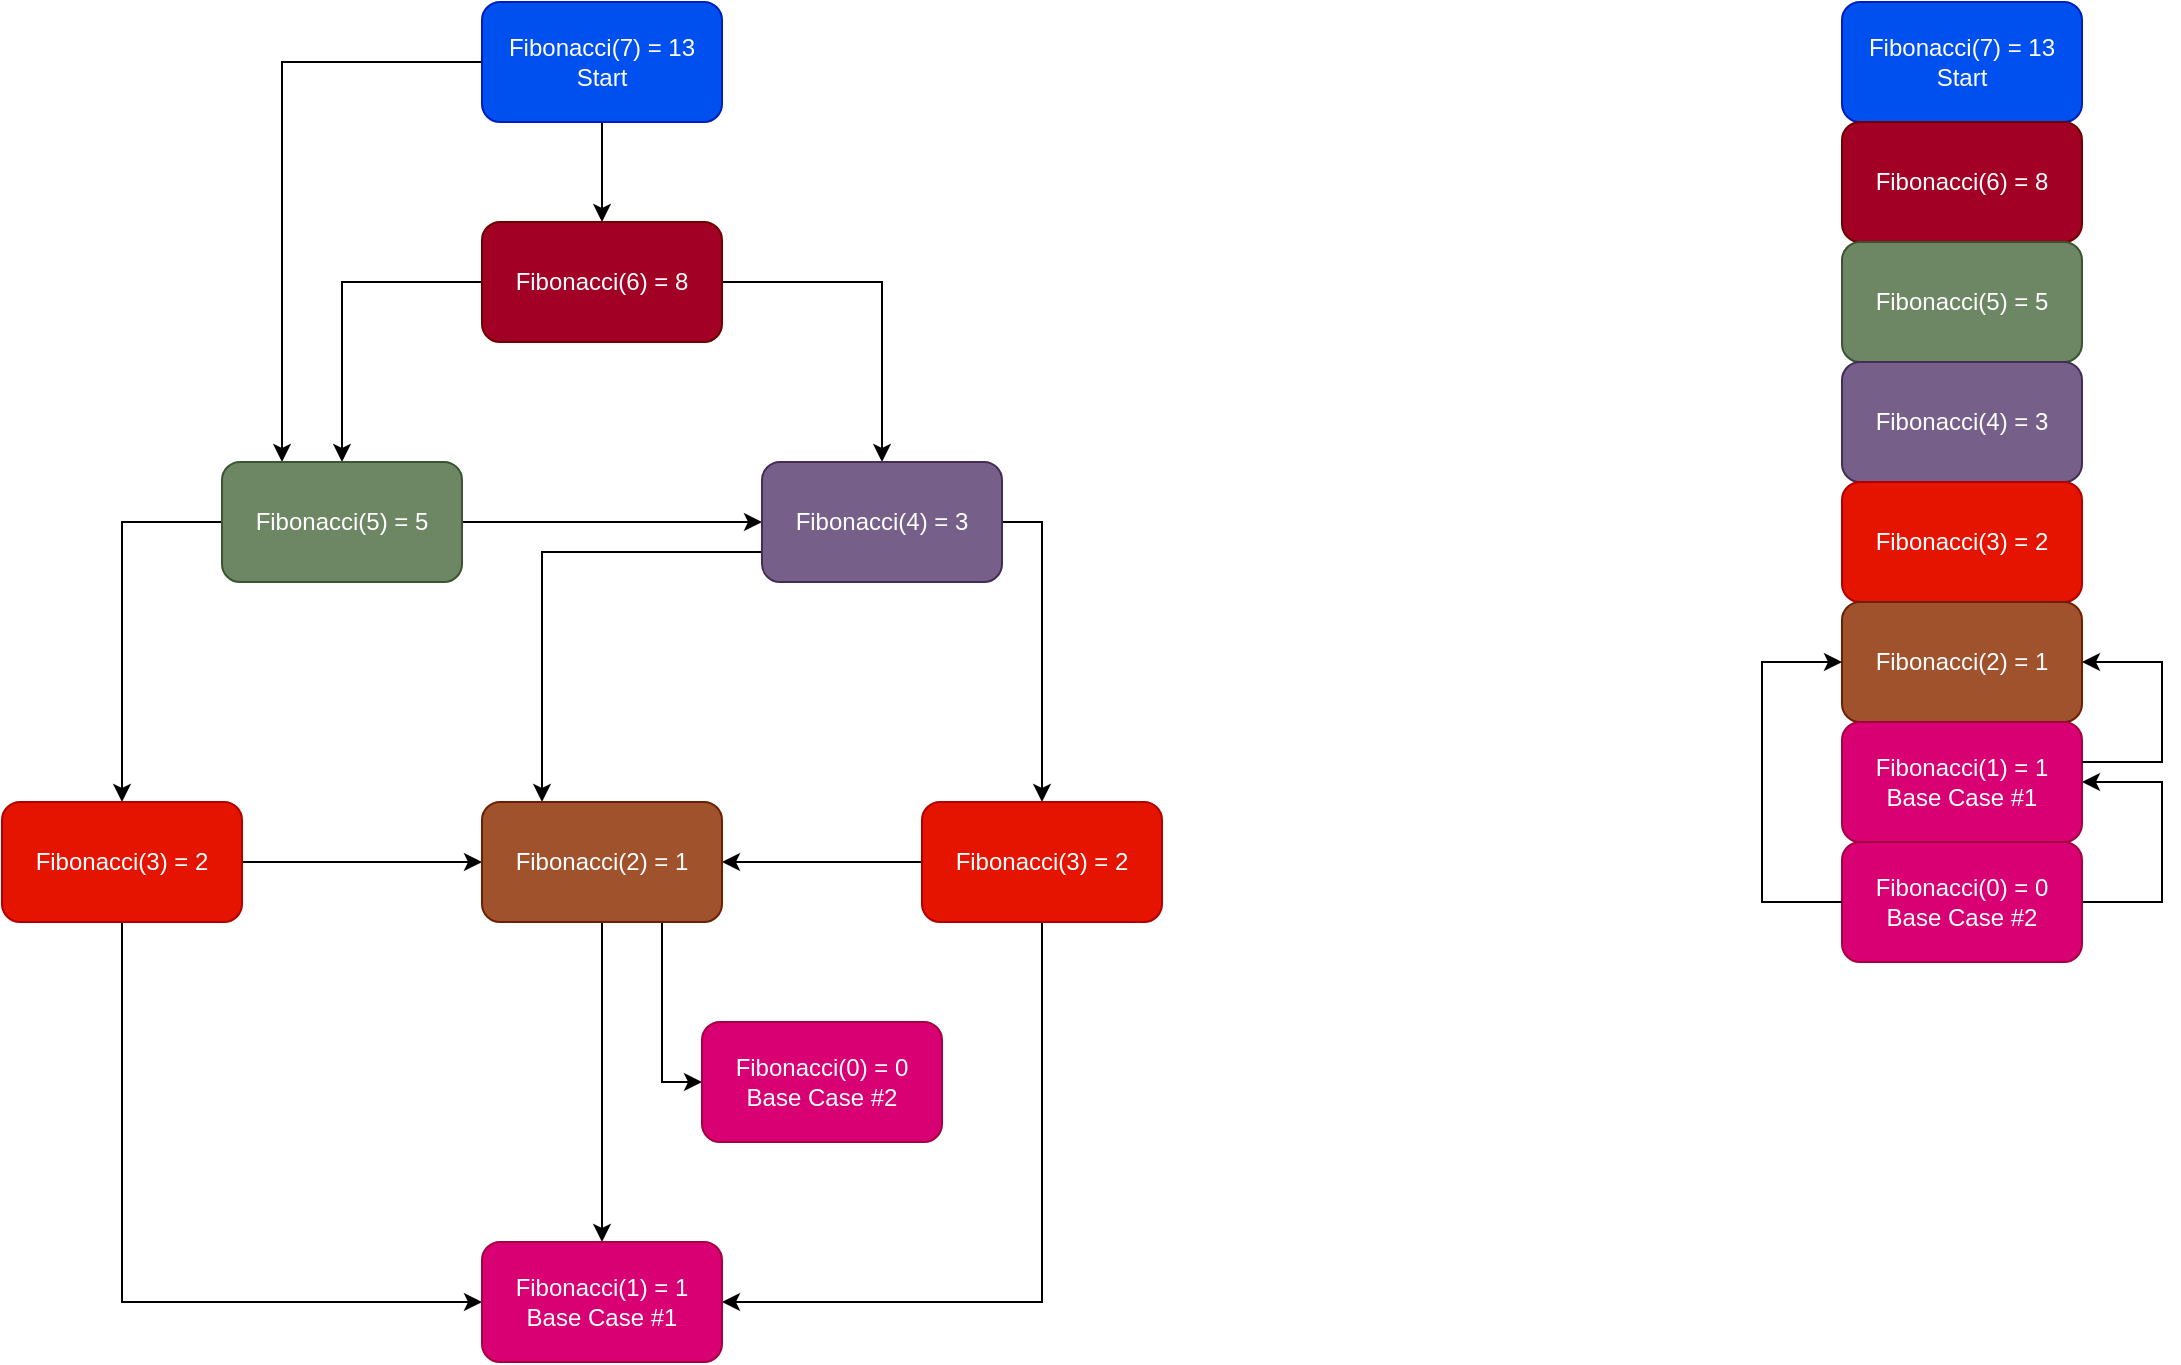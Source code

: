 <mxfile version="26.2.14">
  <diagram name="Page-1" id="BV2Toivya-iVQfulzFhg">
    <mxGraphModel dx="1861" dy="758" grid="1" gridSize="10" guides="1" tooltips="1" connect="1" arrows="1" fold="1" page="1" pageScale="1" pageWidth="850" pageHeight="1100" math="0" shadow="0">
      <root>
        <mxCell id="0" />
        <mxCell id="1" parent="0" />
        <mxCell id="wzGg7VeKgRd6MsMGrwRr-43" style="edgeStyle=orthogonalEdgeStyle;rounded=0;orthogonalLoop=1;jettySize=auto;html=1;entryX=0.25;entryY=0;entryDx=0;entryDy=0;" edge="1" parent="1" source="wzGg7VeKgRd6MsMGrwRr-2" target="wzGg7VeKgRd6MsMGrwRr-5">
          <mxGeometry relative="1" as="geometry" />
        </mxCell>
        <mxCell id="wzGg7VeKgRd6MsMGrwRr-48" value="" style="edgeStyle=orthogonalEdgeStyle;rounded=0;orthogonalLoop=1;jettySize=auto;html=1;" edge="1" parent="1" source="wzGg7VeKgRd6MsMGrwRr-2" target="wzGg7VeKgRd6MsMGrwRr-3">
          <mxGeometry relative="1" as="geometry" />
        </mxCell>
        <mxCell id="wzGg7VeKgRd6MsMGrwRr-2" value="Fibonacci(7) = 13&lt;div&gt;Start&lt;/div&gt;" style="rounded=1;whiteSpace=wrap;html=1;fillColor=#0050ef;fontColor=#ffffff;strokeColor=#001DBC;" vertex="1" parent="1">
          <mxGeometry x="150" y="50" width="120" height="60" as="geometry" />
        </mxCell>
        <mxCell id="wzGg7VeKgRd6MsMGrwRr-8" style="edgeStyle=orthogonalEdgeStyle;rounded=0;orthogonalLoop=1;jettySize=auto;html=1;exitX=1;exitY=0.5;exitDx=0;exitDy=0;entryX=0.5;entryY=0;entryDx=0;entryDy=0;" edge="1" parent="1" source="wzGg7VeKgRd6MsMGrwRr-3" target="wzGg7VeKgRd6MsMGrwRr-6">
          <mxGeometry relative="1" as="geometry" />
        </mxCell>
        <mxCell id="wzGg7VeKgRd6MsMGrwRr-9" style="edgeStyle=orthogonalEdgeStyle;rounded=0;orthogonalLoop=1;jettySize=auto;html=1;exitX=0;exitY=0.5;exitDx=0;exitDy=0;" edge="1" parent="1" source="wzGg7VeKgRd6MsMGrwRr-3" target="wzGg7VeKgRd6MsMGrwRr-5">
          <mxGeometry relative="1" as="geometry" />
        </mxCell>
        <mxCell id="wzGg7VeKgRd6MsMGrwRr-3" value="Fibonacci(6) = 8" style="rounded=1;whiteSpace=wrap;html=1;fillColor=#a20025;fontColor=#ffffff;strokeColor=#6F0000;" vertex="1" parent="1">
          <mxGeometry x="150" y="160" width="120" height="60" as="geometry" />
        </mxCell>
        <mxCell id="wzGg7VeKgRd6MsMGrwRr-20" style="edgeStyle=orthogonalEdgeStyle;rounded=0;orthogonalLoop=1;jettySize=auto;html=1;entryX=0.5;entryY=0;entryDx=0;entryDy=0;exitX=0;exitY=0.5;exitDx=0;exitDy=0;" edge="1" parent="1" source="wzGg7VeKgRd6MsMGrwRr-5" target="wzGg7VeKgRd6MsMGrwRr-12">
          <mxGeometry relative="1" as="geometry" />
        </mxCell>
        <mxCell id="wzGg7VeKgRd6MsMGrwRr-42" style="edgeStyle=orthogonalEdgeStyle;rounded=0;orthogonalLoop=1;jettySize=auto;html=1;entryX=0;entryY=0.5;entryDx=0;entryDy=0;" edge="1" parent="1" source="wzGg7VeKgRd6MsMGrwRr-5" target="wzGg7VeKgRd6MsMGrwRr-6">
          <mxGeometry relative="1" as="geometry" />
        </mxCell>
        <mxCell id="wzGg7VeKgRd6MsMGrwRr-5" value="Fibonacci(5) = 5" style="rounded=1;whiteSpace=wrap;html=1;fillColor=#6d8764;fontColor=#ffffff;strokeColor=#3A5431;" vertex="1" parent="1">
          <mxGeometry x="20" y="280" width="120" height="60" as="geometry" />
        </mxCell>
        <mxCell id="wzGg7VeKgRd6MsMGrwRr-26" style="edgeStyle=orthogonalEdgeStyle;rounded=0;orthogonalLoop=1;jettySize=auto;html=1;exitX=1;exitY=0.5;exitDx=0;exitDy=0;entryX=0.5;entryY=0;entryDx=0;entryDy=0;" edge="1" parent="1" source="wzGg7VeKgRd6MsMGrwRr-6" target="wzGg7VeKgRd6MsMGrwRr-17">
          <mxGeometry relative="1" as="geometry" />
        </mxCell>
        <mxCell id="wzGg7VeKgRd6MsMGrwRr-47" style="edgeStyle=orthogonalEdgeStyle;rounded=0;orthogonalLoop=1;jettySize=auto;html=1;exitX=0;exitY=0.75;exitDx=0;exitDy=0;entryX=0.25;entryY=0;entryDx=0;entryDy=0;" edge="1" parent="1" source="wzGg7VeKgRd6MsMGrwRr-6" target="wzGg7VeKgRd6MsMGrwRr-18">
          <mxGeometry relative="1" as="geometry" />
        </mxCell>
        <mxCell id="wzGg7VeKgRd6MsMGrwRr-6" value="Fibonacci(4) = 3" style="rounded=1;whiteSpace=wrap;html=1;fillColor=#76608a;fontColor=#ffffff;strokeColor=#432D57;" vertex="1" parent="1">
          <mxGeometry x="290" y="280" width="120" height="60" as="geometry" />
        </mxCell>
        <mxCell id="wzGg7VeKgRd6MsMGrwRr-49" style="edgeStyle=orthogonalEdgeStyle;rounded=0;orthogonalLoop=1;jettySize=auto;html=1;exitX=1;exitY=0.5;exitDx=0;exitDy=0;entryX=0;entryY=0.5;entryDx=0;entryDy=0;" edge="1" parent="1" source="wzGg7VeKgRd6MsMGrwRr-12" target="wzGg7VeKgRd6MsMGrwRr-18">
          <mxGeometry relative="1" as="geometry" />
        </mxCell>
        <mxCell id="wzGg7VeKgRd6MsMGrwRr-53" style="edgeStyle=orthogonalEdgeStyle;rounded=0;orthogonalLoop=1;jettySize=auto;html=1;exitX=0.5;exitY=1;exitDx=0;exitDy=0;entryX=0;entryY=0.5;entryDx=0;entryDy=0;" edge="1" parent="1" source="wzGg7VeKgRd6MsMGrwRr-12" target="wzGg7VeKgRd6MsMGrwRr-35">
          <mxGeometry relative="1" as="geometry" />
        </mxCell>
        <mxCell id="wzGg7VeKgRd6MsMGrwRr-12" value="Fibonacci(3) = 2" style="rounded=1;whiteSpace=wrap;html=1;fillColor=#e51400;fontColor=#ffffff;strokeColor=#B20000;" vertex="1" parent="1">
          <mxGeometry x="-90" y="450" width="120" height="60" as="geometry" />
        </mxCell>
        <mxCell id="wzGg7VeKgRd6MsMGrwRr-16" style="edgeStyle=orthogonalEdgeStyle;rounded=0;orthogonalLoop=1;jettySize=auto;html=1;exitX=0;exitY=0.5;exitDx=0;exitDy=0;" edge="1" parent="1" source="wzGg7VeKgRd6MsMGrwRr-17" target="wzGg7VeKgRd6MsMGrwRr-18">
          <mxGeometry relative="1" as="geometry" />
        </mxCell>
        <mxCell id="wzGg7VeKgRd6MsMGrwRr-51" style="edgeStyle=orthogonalEdgeStyle;rounded=0;orthogonalLoop=1;jettySize=auto;html=1;exitX=0.5;exitY=1;exitDx=0;exitDy=0;entryX=1;entryY=0.5;entryDx=0;entryDy=0;" edge="1" parent="1" source="wzGg7VeKgRd6MsMGrwRr-17" target="wzGg7VeKgRd6MsMGrwRr-35">
          <mxGeometry relative="1" as="geometry" />
        </mxCell>
        <mxCell id="wzGg7VeKgRd6MsMGrwRr-17" value="Fibonacci(3) = 2" style="rounded=1;whiteSpace=wrap;html=1;fillColor=#e51400;fontColor=#ffffff;strokeColor=#B20000;" vertex="1" parent="1">
          <mxGeometry x="370" y="450" width="120" height="60" as="geometry" />
        </mxCell>
        <mxCell id="wzGg7VeKgRd6MsMGrwRr-50" style="edgeStyle=orthogonalEdgeStyle;rounded=0;orthogonalLoop=1;jettySize=auto;html=1;exitX=0.5;exitY=1;exitDx=0;exitDy=0;entryX=0.5;entryY=0;entryDx=0;entryDy=0;" edge="1" parent="1" source="wzGg7VeKgRd6MsMGrwRr-18" target="wzGg7VeKgRd6MsMGrwRr-35">
          <mxGeometry relative="1" as="geometry" />
        </mxCell>
        <mxCell id="wzGg7VeKgRd6MsMGrwRr-58" style="edgeStyle=orthogonalEdgeStyle;rounded=0;orthogonalLoop=1;jettySize=auto;html=1;exitX=0.75;exitY=1;exitDx=0;exitDy=0;entryX=0;entryY=0.5;entryDx=0;entryDy=0;" edge="1" parent="1" source="wzGg7VeKgRd6MsMGrwRr-18" target="wzGg7VeKgRd6MsMGrwRr-56">
          <mxGeometry relative="1" as="geometry" />
        </mxCell>
        <mxCell id="wzGg7VeKgRd6MsMGrwRr-18" value="Fibonacci(2) = 1" style="rounded=1;whiteSpace=wrap;html=1;fillColor=#a0522d;fontColor=#ffffff;strokeColor=#6D1F00;" vertex="1" parent="1">
          <mxGeometry x="150" y="450" width="120" height="60" as="geometry" />
        </mxCell>
        <mxCell id="wzGg7VeKgRd6MsMGrwRr-35" value="Fibonacci(1) = 1&lt;div&gt;Base Case #1&lt;/div&gt;" style="rounded=1;whiteSpace=wrap;html=1;fillColor=#d80073;fontColor=#ffffff;strokeColor=#A50040;" vertex="1" parent="1">
          <mxGeometry x="150" y="670" width="120" height="60" as="geometry" />
        </mxCell>
        <mxCell id="wzGg7VeKgRd6MsMGrwRr-56" value="Fibonacci(0) = 0&lt;div&gt;Base Case #2&lt;/div&gt;" style="rounded=1;whiteSpace=wrap;html=1;fillColor=#d80073;fontColor=#ffffff;strokeColor=#A50040;" vertex="1" parent="1">
          <mxGeometry x="260" y="560" width="120" height="60" as="geometry" />
        </mxCell>
        <mxCell id="wzGg7VeKgRd6MsMGrwRr-59" value="Fibonacci(7) = 13&lt;div&gt;Start&lt;/div&gt;" style="rounded=1;whiteSpace=wrap;html=1;fillColor=#0050ef;fontColor=#ffffff;strokeColor=#001DBC;" vertex="1" parent="1">
          <mxGeometry x="830" y="50" width="120" height="60" as="geometry" />
        </mxCell>
        <mxCell id="wzGg7VeKgRd6MsMGrwRr-60" value="Fibonacci(6) = 8" style="rounded=1;whiteSpace=wrap;html=1;fillColor=#a20025;fontColor=#ffffff;strokeColor=#6F0000;" vertex="1" parent="1">
          <mxGeometry x="830" y="110" width="120" height="60" as="geometry" />
        </mxCell>
        <mxCell id="wzGg7VeKgRd6MsMGrwRr-61" value="Fibonacci(5) = 5" style="rounded=1;whiteSpace=wrap;html=1;fillColor=#6d8764;fontColor=#ffffff;strokeColor=#3A5431;" vertex="1" parent="1">
          <mxGeometry x="830" y="170" width="120" height="60" as="geometry" />
        </mxCell>
        <mxCell id="wzGg7VeKgRd6MsMGrwRr-62" value="Fibonacci(4) = 3" style="rounded=1;whiteSpace=wrap;html=1;fillColor=#76608a;fontColor=#ffffff;strokeColor=#432D57;" vertex="1" parent="1">
          <mxGeometry x="830" y="230" width="120" height="60" as="geometry" />
        </mxCell>
        <mxCell id="wzGg7VeKgRd6MsMGrwRr-63" value="Fibonacci(3) = 2" style="rounded=1;whiteSpace=wrap;html=1;fillColor=#e51400;fontColor=#ffffff;strokeColor=#B20000;" vertex="1" parent="1">
          <mxGeometry x="830" y="290" width="120" height="60" as="geometry" />
        </mxCell>
        <mxCell id="wzGg7VeKgRd6MsMGrwRr-64" value="Fibonacci(2) = 1" style="rounded=1;whiteSpace=wrap;html=1;fillColor=#a0522d;fontColor=#ffffff;strokeColor=#6D1F00;" vertex="1" parent="1">
          <mxGeometry x="830" y="350" width="120" height="60" as="geometry" />
        </mxCell>
        <mxCell id="wzGg7VeKgRd6MsMGrwRr-68" style="edgeStyle=orthogonalEdgeStyle;rounded=0;orthogonalLoop=1;jettySize=auto;html=1;entryX=1;entryY=0.5;entryDx=0;entryDy=0;" edge="1" parent="1" source="wzGg7VeKgRd6MsMGrwRr-65" target="wzGg7VeKgRd6MsMGrwRr-66">
          <mxGeometry relative="1" as="geometry">
            <mxPoint x="1030" y="450" as="targetPoint" />
            <Array as="points">
              <mxPoint x="990" y="500" />
              <mxPoint x="990" y="440" />
            </Array>
          </mxGeometry>
        </mxCell>
        <mxCell id="wzGg7VeKgRd6MsMGrwRr-65" value="Fibonacci(0) = 0&lt;div&gt;Base Case #2&lt;/div&gt;" style="rounded=1;whiteSpace=wrap;html=1;fillColor=#d80073;fontColor=#ffffff;strokeColor=#A50040;" vertex="1" parent="1">
          <mxGeometry x="830" y="470" width="120" height="60" as="geometry" />
        </mxCell>
        <mxCell id="wzGg7VeKgRd6MsMGrwRr-66" value="Fibonacci(1) = 1&lt;div&gt;Base Case #1&lt;/div&gt;" style="rounded=1;whiteSpace=wrap;html=1;fillColor=#d80073;fontColor=#ffffff;strokeColor=#A50040;" vertex="1" parent="1">
          <mxGeometry x="830" y="410" width="120" height="60" as="geometry" />
        </mxCell>
        <mxCell id="wzGg7VeKgRd6MsMGrwRr-69" style="edgeStyle=orthogonalEdgeStyle;rounded=0;orthogonalLoop=1;jettySize=auto;html=1;entryX=1;entryY=0.5;entryDx=0;entryDy=0;" edge="1" parent="1" target="wzGg7VeKgRd6MsMGrwRr-64">
          <mxGeometry relative="1" as="geometry">
            <mxPoint x="950" y="370" as="targetPoint" />
            <mxPoint x="950" y="430" as="sourcePoint" />
            <Array as="points">
              <mxPoint x="990" y="430" />
              <mxPoint x="990" y="380" />
            </Array>
          </mxGeometry>
        </mxCell>
        <mxCell id="wzGg7VeKgRd6MsMGrwRr-70" style="edgeStyle=orthogonalEdgeStyle;rounded=0;orthogonalLoop=1;jettySize=auto;html=1;entryX=0;entryY=0.5;entryDx=0;entryDy=0;" edge="1" parent="1" target="wzGg7VeKgRd6MsMGrwRr-64">
          <mxGeometry relative="1" as="geometry">
            <mxPoint x="830" y="440" as="targetPoint" />
            <mxPoint x="830" y="500" as="sourcePoint" />
            <Array as="points">
              <mxPoint x="790" y="500" />
              <mxPoint x="790" y="380" />
            </Array>
          </mxGeometry>
        </mxCell>
      </root>
    </mxGraphModel>
  </diagram>
</mxfile>
